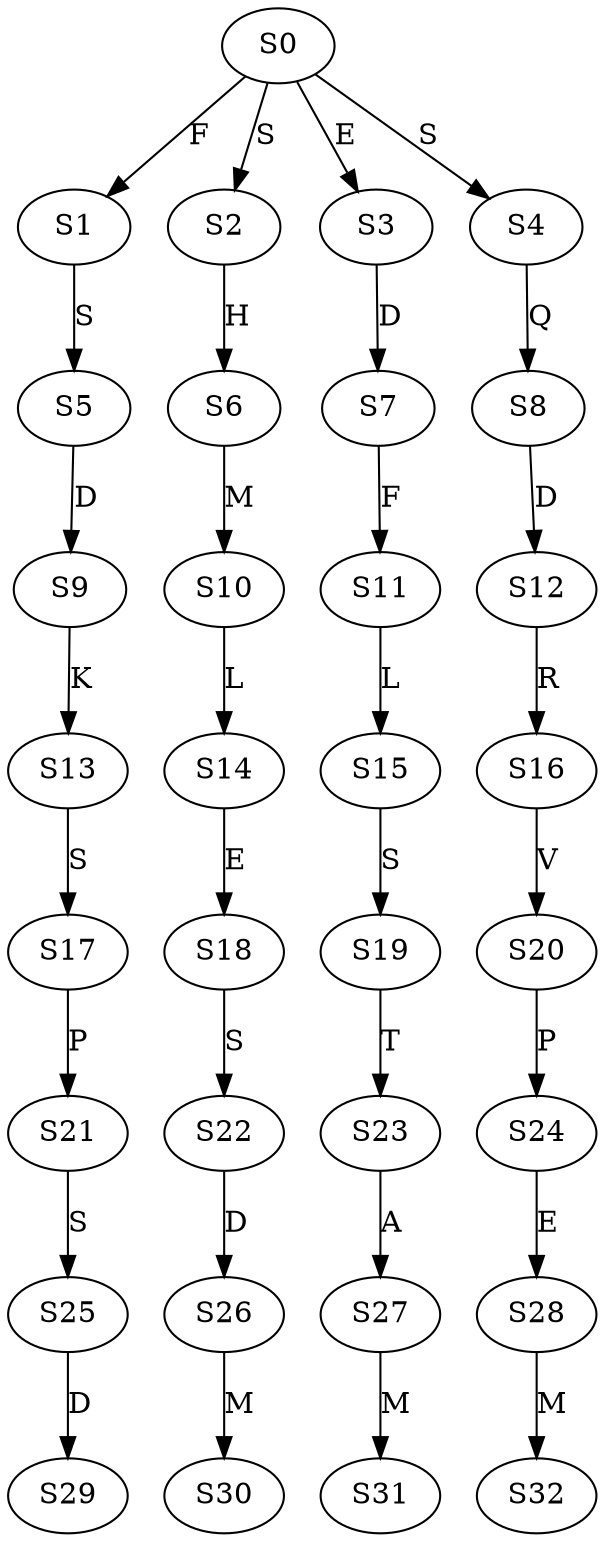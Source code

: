 strict digraph  {
	S0 -> S1 [ label = F ];
	S0 -> S2 [ label = S ];
	S0 -> S3 [ label = E ];
	S0 -> S4 [ label = S ];
	S1 -> S5 [ label = S ];
	S2 -> S6 [ label = H ];
	S3 -> S7 [ label = D ];
	S4 -> S8 [ label = Q ];
	S5 -> S9 [ label = D ];
	S6 -> S10 [ label = M ];
	S7 -> S11 [ label = F ];
	S8 -> S12 [ label = D ];
	S9 -> S13 [ label = K ];
	S10 -> S14 [ label = L ];
	S11 -> S15 [ label = L ];
	S12 -> S16 [ label = R ];
	S13 -> S17 [ label = S ];
	S14 -> S18 [ label = E ];
	S15 -> S19 [ label = S ];
	S16 -> S20 [ label = V ];
	S17 -> S21 [ label = P ];
	S18 -> S22 [ label = S ];
	S19 -> S23 [ label = T ];
	S20 -> S24 [ label = P ];
	S21 -> S25 [ label = S ];
	S22 -> S26 [ label = D ];
	S23 -> S27 [ label = A ];
	S24 -> S28 [ label = E ];
	S25 -> S29 [ label = D ];
	S26 -> S30 [ label = M ];
	S27 -> S31 [ label = M ];
	S28 -> S32 [ label = M ];
}
